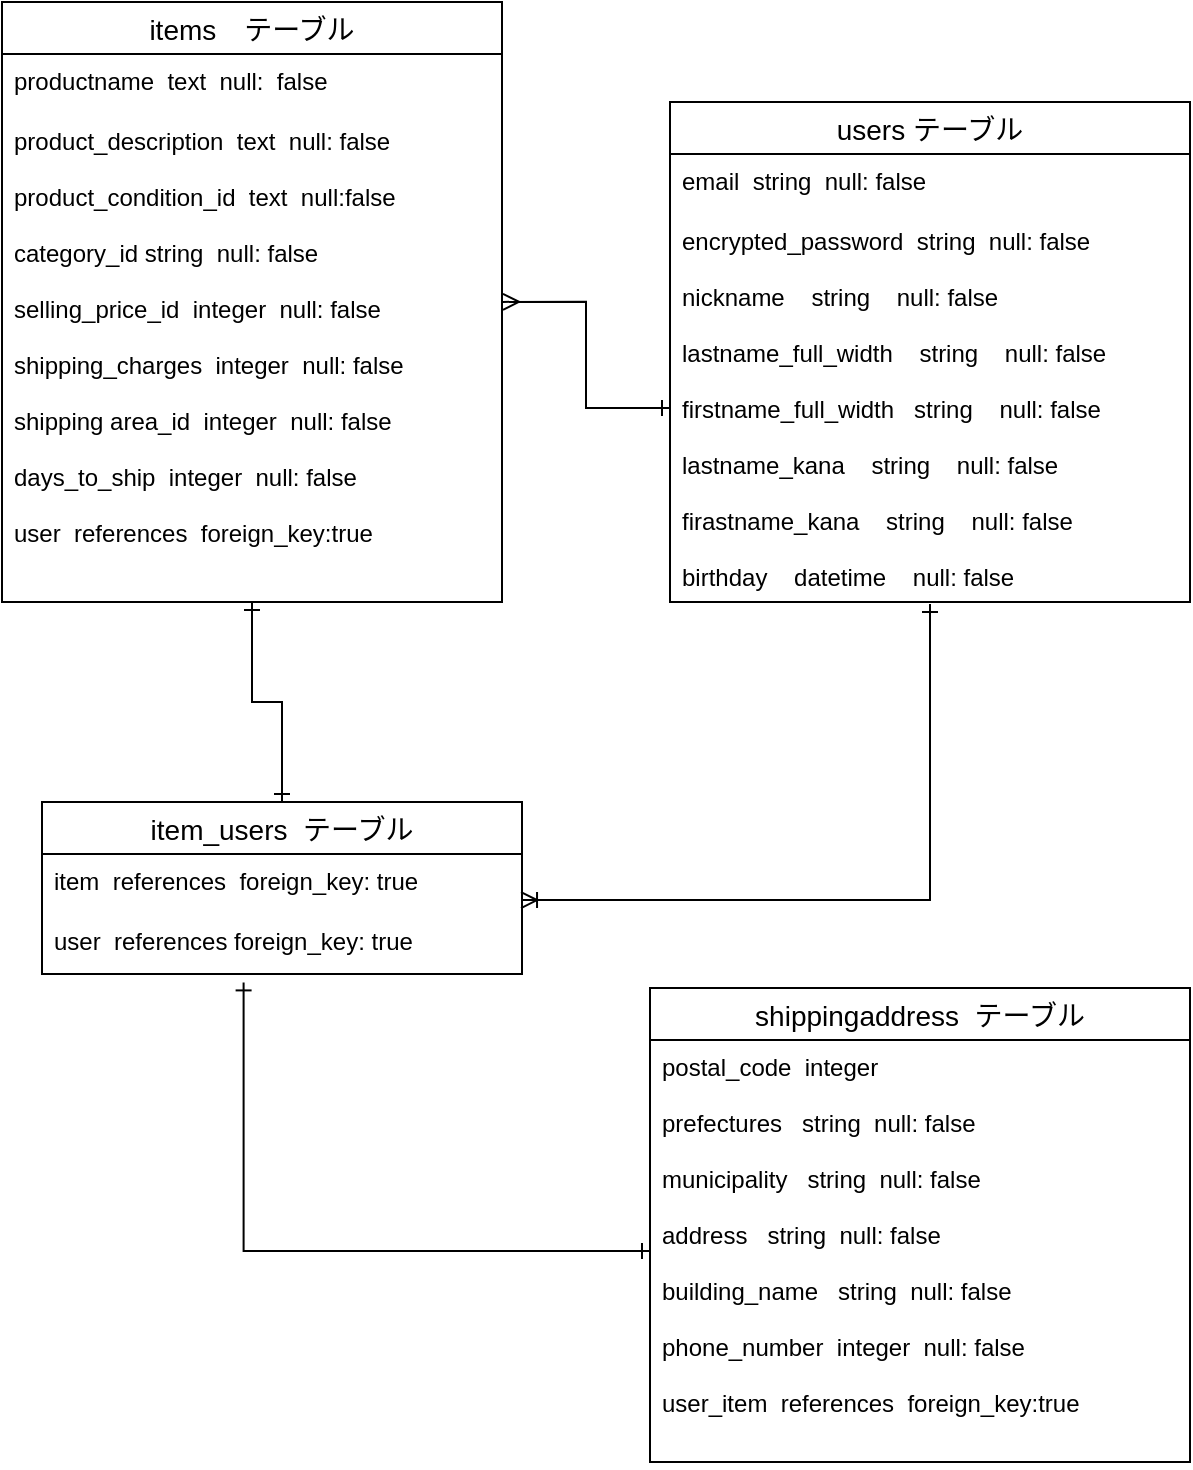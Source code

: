 <mxfile version="14.2.4" type="embed">
    <diagram id="2VtEBtvGqYfnz0a4XjCa" name="ページ1">
        <mxGraphModel dx="448" dy="2028" grid="1" gridSize="10" guides="1" tooltips="1" connect="1" arrows="1" fold="1" page="1" pageScale="1" pageWidth="827" pageHeight="1169" math="0" shadow="0">
            <root>
                <mxCell id="0"/>
                <mxCell id="1" parent="0"/>
                <mxCell id="280" style="edgeStyle=orthogonalEdgeStyle;rounded=0;orthogonalLoop=1;jettySize=auto;html=1;entryX=0.998;entryY=0.767;entryDx=0;entryDy=0;entryPerimeter=0;startArrow=ERone;startFill=0;sourcePerimeterSpacing=1;endArrow=ERoneToMany;endFill=0;targetPerimeterSpacing=0;strokeWidth=1;" edge="1" parent="1" source="158" target="277">
                    <mxGeometry relative="1" as="geometry"/>
                </mxCell>
                <mxCell id="158" value="users テーブル" style="swimlane;fontStyle=0;childLayout=stackLayout;horizontal=1;startSize=26;horizontalStack=0;resizeParent=1;resizeParentMax=0;resizeLast=0;collapsible=1;marginBottom=0;align=center;fontSize=14;" parent="1" vertex="1">
                    <mxGeometry x="424" y="10" width="260" height="250" as="geometry"/>
                </mxCell>
                <mxCell id="159" value="email  string  null: false  &#10;&#10;" style="text;strokeColor=none;fillColor=none;spacingLeft=4;spacingRight=4;overflow=hidden;rotatable=0;points=[[0,0.5],[1,0.5]];portConstraint=eastwest;fontSize=12;" parent="158" vertex="1">
                    <mxGeometry y="26" width="260" height="30" as="geometry"/>
                </mxCell>
                <mxCell id="161" value="encrypted_password  string  null: false&#10;&#10;nickname    string    null: false&#10;&#10;lastname_full_width    string    null: false&#10;&#10;firstname_full_width   string    null: false&#10;&#10;lastname_kana    string    null: false&#10;&#10;firastname_kana    string    null: false&#10;&#10;birthday    datetime    null: false&#10;" style="text;strokeColor=none;fillColor=none;spacingLeft=4;spacingRight=4;overflow=hidden;rotatable=0;points=[[0,0.5],[1,0.5]];portConstraint=eastwest;fontSize=12;" parent="158" vertex="1">
                    <mxGeometry y="56" width="260" height="194" as="geometry"/>
                </mxCell>
                <mxCell id="284" style="edgeStyle=orthogonalEdgeStyle;rounded=0;orthogonalLoop=1;jettySize=auto;html=1;endArrow=ERone;endFill=0;startArrow=ERone;startFill=0;" edge="1" parent="1" source="208" target="276">
                    <mxGeometry relative="1" as="geometry"/>
                </mxCell>
                <mxCell id="208" value="items　テーブル" style="swimlane;fontStyle=0;childLayout=stackLayout;horizontal=1;startSize=26;horizontalStack=0;resizeParent=1;resizeParentMax=0;resizeLast=0;collapsible=1;marginBottom=0;align=center;fontSize=14;" parent="1" vertex="1">
                    <mxGeometry x="90" y="-40" width="250" height="300" as="geometry"/>
                </mxCell>
                <mxCell id="210" value="productname  text  null:  false" style="text;strokeColor=none;fillColor=none;spacingLeft=4;spacingRight=4;overflow=hidden;rotatable=0;points=[[0,0.5],[1,0.5]];portConstraint=eastwest;fontSize=12;" parent="208" vertex="1">
                    <mxGeometry y="26" width="250" height="30" as="geometry"/>
                </mxCell>
                <mxCell id="257" style="edgeStyle=orthogonalEdgeStyle;rounded=0;orthogonalLoop=1;jettySize=auto;html=1;exitX=1;exitY=0.5;exitDx=0;exitDy=0;" parent="208" source="211" target="211" edge="1">
                    <mxGeometry relative="1" as="geometry"/>
                </mxCell>
                <mxCell id="211" value="product_description  text  null: false&#10;&#10;product_condition_id  text  null:false&#10;&#10;category_id string  null: false&#10;&#10;selling_price_id  integer  null: false&#10;&#10;shipping_charges  integer  null: false&#10;&#10;shipping area_id  integer  null: false&#10;&#10;days_to_ship  integer  null: false&#10;&#10;user  references  foreign_key:true" style="text;strokeColor=none;fillColor=none;spacingLeft=4;spacingRight=4;overflow=hidden;rotatable=0;points=[[0,0.5],[1,0.5]];portConstraint=eastwest;fontSize=12;" parent="208" vertex="1">
                    <mxGeometry y="56" width="250" height="244" as="geometry"/>
                </mxCell>
                <mxCell id="225" value="shippingaddress  テーブル" style="swimlane;fontStyle=0;childLayout=stackLayout;horizontal=1;startSize=26;horizontalStack=0;resizeParent=1;resizeParentMax=0;resizeLast=0;collapsible=1;marginBottom=0;align=center;fontSize=14;" parent="1" vertex="1">
                    <mxGeometry x="414" y="453" width="270" height="237" as="geometry"/>
                </mxCell>
                <mxCell id="250" style="edgeStyle=orthogonalEdgeStyle;rounded=0;orthogonalLoop=1;jettySize=auto;html=1;entryX=1.002;entryY=0.385;entryDx=0;entryDy=0;entryPerimeter=0;endArrow=ERmany;endFill=0;startArrow=ERone;startFill=0;" parent="1" source="161" target="211" edge="1">
                    <mxGeometry relative="1" as="geometry"/>
                </mxCell>
                <mxCell id="263" style="edgeStyle=orthogonalEdgeStyle;rounded=0;orthogonalLoop=1;jettySize=auto;html=1;entryX=1.006;entryY=0.341;entryDx=0;entryDy=0;entryPerimeter=0;strokeWidth=1;startArrow=none;startFill=0;shape=link;strokeColor=none;" parent="1" edge="1">
                    <mxGeometry relative="1" as="geometry">
                        <mxPoint x="420" y="657" as="sourcePoint"/>
                        <mxPoint x="316.56" y="590.74" as="targetPoint"/>
                    </mxGeometry>
                </mxCell>
                <mxCell id="276" value="item_users  テーブル" style="swimlane;fontStyle=0;childLayout=stackLayout;horizontal=1;startSize=26;horizontalStack=0;resizeParent=1;resizeParentMax=0;resizeLast=0;collapsible=1;marginBottom=0;align=center;fontSize=14;" vertex="1" parent="1">
                    <mxGeometry x="110" y="360" width="240" height="86" as="geometry"/>
                </mxCell>
                <mxCell id="277" value="item  references  foreign_key: true" style="text;strokeColor=none;fillColor=none;spacingLeft=4;spacingRight=4;overflow=hidden;rotatable=0;points=[[0,0.5],[1,0.5]];portConstraint=eastwest;fontSize=12;" vertex="1" parent="276">
                    <mxGeometry y="26" width="240" height="30" as="geometry"/>
                </mxCell>
                <mxCell id="279" value="user  references foreign_key: true" style="text;strokeColor=none;fillColor=none;spacingLeft=4;spacingRight=4;overflow=hidden;rotatable=0;points=[[0,0.5],[1,0.5]];portConstraint=eastwest;fontSize=12;" vertex="1" parent="276">
                    <mxGeometry y="56" width="240" height="30" as="geometry"/>
                </mxCell>
                <mxCell id="283" style="edgeStyle=orthogonalEdgeStyle;rounded=0;orthogonalLoop=1;jettySize=auto;html=1;entryX=0.42;entryY=1.14;entryDx=0;entryDy=0;entryPerimeter=0;startArrow=ERone;startFill=0;endArrow=ERone;endFill=0;" edge="1" parent="1" source="270" target="279">
                    <mxGeometry relative="1" as="geometry">
                        <Array as="points">
                            <mxPoint x="211" y="585"/>
                        </Array>
                    </mxGeometry>
                </mxCell>
                <mxCell id="270" value="postal_code  integer  &#10;&#10;prefectures   string  null: false&#10;&#10;municipality   string  null: false&#10;&#10;address   string  null: false&#10;&#10;building_name   string  null: false&#10;&#10;phone_number  integer  null: false&#10;&#10;user_item  references  foreign_key:true&#10;" style="text;strokeColor=none;fillColor=none;spacingLeft=4;spacingRight=4;overflow=hidden;rotatable=0;points=[[0,0.5],[1,0.5]];portConstraint=eastwest;fontSize=12;" vertex="1" parent="1">
                    <mxGeometry x="414" y="479" width="270" height="211" as="geometry"/>
                </mxCell>
            </root>
        </mxGraphModel>
    </diagram>
</mxfile>